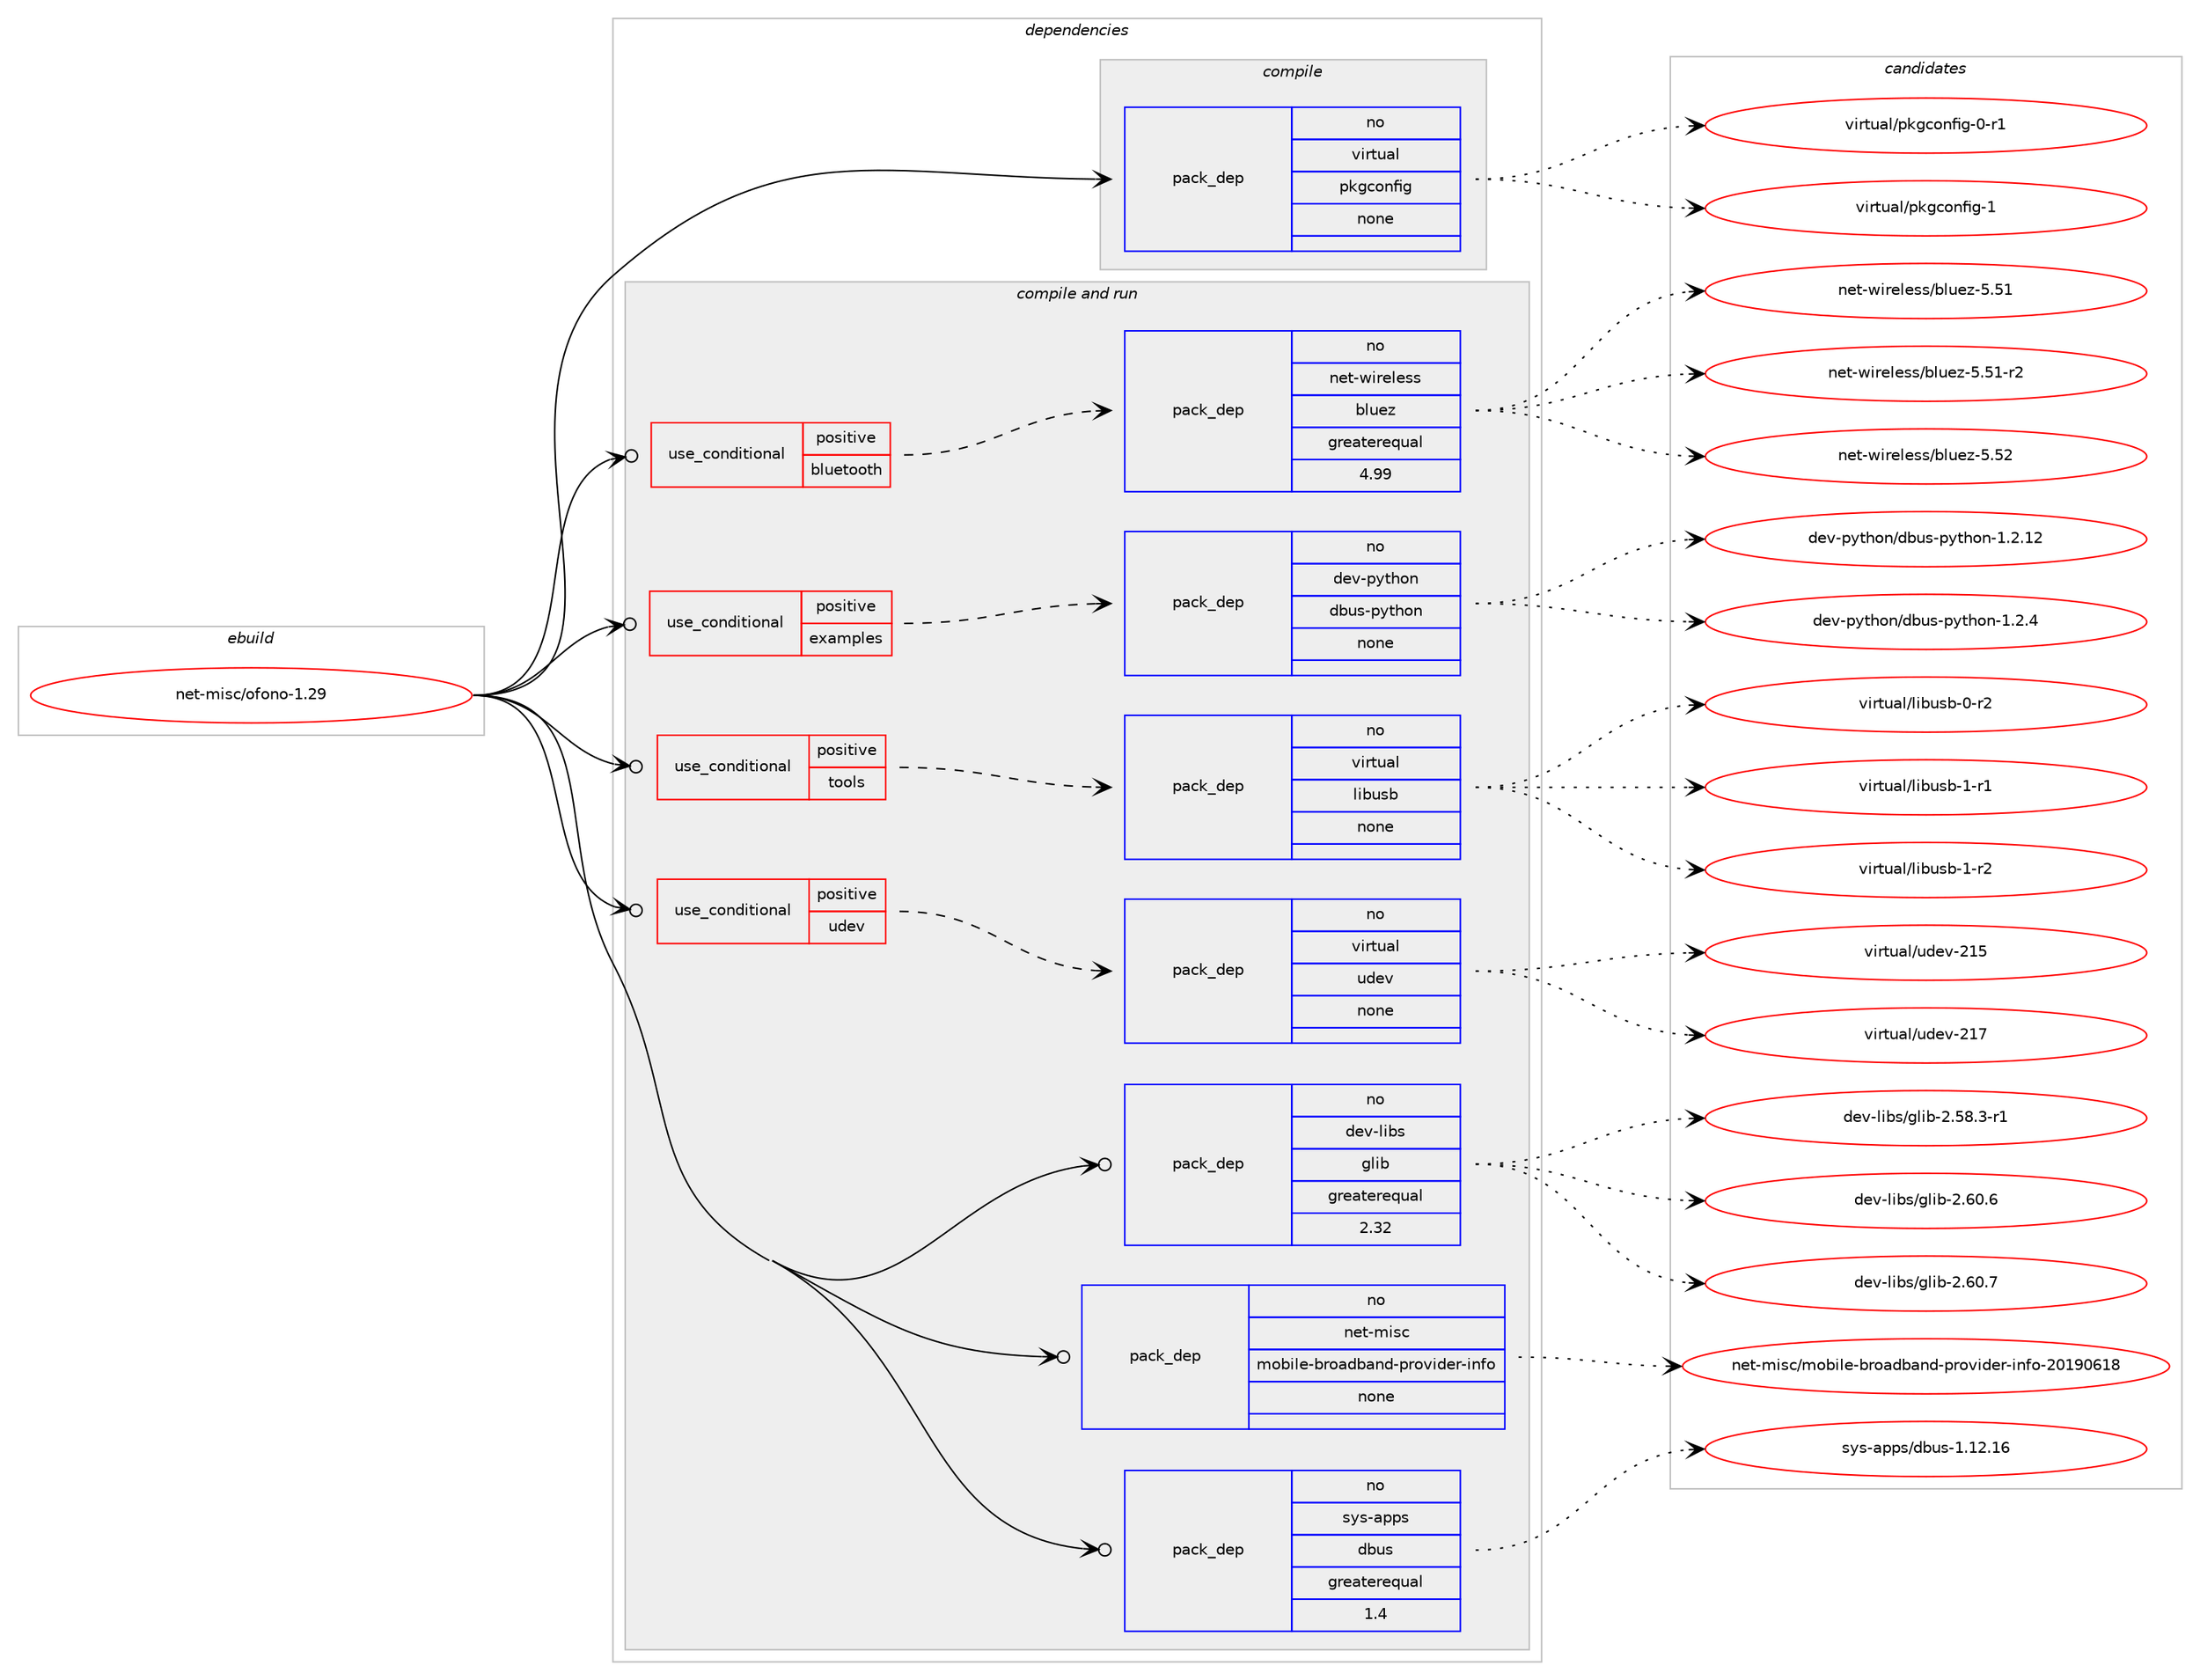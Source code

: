 digraph prolog {

# *************
# Graph options
# *************

newrank=true;
concentrate=true;
compound=true;
graph [rankdir=LR,fontname=Helvetica,fontsize=10,ranksep=1.5];#, ranksep=2.5, nodesep=0.2];
edge  [arrowhead=vee];
node  [fontname=Helvetica,fontsize=10];

# **********
# The ebuild
# **********

subgraph cluster_leftcol {
color=gray;
label=<<i>ebuild</i>>;
id [label="net-misc/ofono-1.29", color=red, width=4, href="../net-misc/ofono-1.29.svg"];
}

# ****************
# The dependencies
# ****************

subgraph cluster_midcol {
color=gray;
label=<<i>dependencies</i>>;
subgraph cluster_compile {
fillcolor="#eeeeee";
style=filled;
label=<<i>compile</i>>;
subgraph pack617028 {
dependency835400 [label=<<TABLE BORDER="0" CELLBORDER="1" CELLSPACING="0" CELLPADDING="4" WIDTH="220"><TR><TD ROWSPAN="6" CELLPADDING="30">pack_dep</TD></TR><TR><TD WIDTH="110">no</TD></TR><TR><TD>virtual</TD></TR><TR><TD>pkgconfig</TD></TR><TR><TD>none</TD></TR><TR><TD></TD></TR></TABLE>>, shape=none, color=blue];
}
id:e -> dependency835400:w [weight=20,style="solid",arrowhead="vee"];
}
subgraph cluster_compileandrun {
fillcolor="#eeeeee";
style=filled;
label=<<i>compile and run</i>>;
subgraph cond203706 {
dependency835401 [label=<<TABLE BORDER="0" CELLBORDER="1" CELLSPACING="0" CELLPADDING="4"><TR><TD ROWSPAN="3" CELLPADDING="10">use_conditional</TD></TR><TR><TD>positive</TD></TR><TR><TD>bluetooth</TD></TR></TABLE>>, shape=none, color=red];
subgraph pack617029 {
dependency835402 [label=<<TABLE BORDER="0" CELLBORDER="1" CELLSPACING="0" CELLPADDING="4" WIDTH="220"><TR><TD ROWSPAN="6" CELLPADDING="30">pack_dep</TD></TR><TR><TD WIDTH="110">no</TD></TR><TR><TD>net-wireless</TD></TR><TR><TD>bluez</TD></TR><TR><TD>greaterequal</TD></TR><TR><TD>4.99</TD></TR></TABLE>>, shape=none, color=blue];
}
dependency835401:e -> dependency835402:w [weight=20,style="dashed",arrowhead="vee"];
}
id:e -> dependency835401:w [weight=20,style="solid",arrowhead="odotvee"];
subgraph cond203707 {
dependency835403 [label=<<TABLE BORDER="0" CELLBORDER="1" CELLSPACING="0" CELLPADDING="4"><TR><TD ROWSPAN="3" CELLPADDING="10">use_conditional</TD></TR><TR><TD>positive</TD></TR><TR><TD>examples</TD></TR></TABLE>>, shape=none, color=red];
subgraph pack617030 {
dependency835404 [label=<<TABLE BORDER="0" CELLBORDER="1" CELLSPACING="0" CELLPADDING="4" WIDTH="220"><TR><TD ROWSPAN="6" CELLPADDING="30">pack_dep</TD></TR><TR><TD WIDTH="110">no</TD></TR><TR><TD>dev-python</TD></TR><TR><TD>dbus-python</TD></TR><TR><TD>none</TD></TR><TR><TD></TD></TR></TABLE>>, shape=none, color=blue];
}
dependency835403:e -> dependency835404:w [weight=20,style="dashed",arrowhead="vee"];
}
id:e -> dependency835403:w [weight=20,style="solid",arrowhead="odotvee"];
subgraph cond203708 {
dependency835405 [label=<<TABLE BORDER="0" CELLBORDER="1" CELLSPACING="0" CELLPADDING="4"><TR><TD ROWSPAN="3" CELLPADDING="10">use_conditional</TD></TR><TR><TD>positive</TD></TR><TR><TD>tools</TD></TR></TABLE>>, shape=none, color=red];
subgraph pack617031 {
dependency835406 [label=<<TABLE BORDER="0" CELLBORDER="1" CELLSPACING="0" CELLPADDING="4" WIDTH="220"><TR><TD ROWSPAN="6" CELLPADDING="30">pack_dep</TD></TR><TR><TD WIDTH="110">no</TD></TR><TR><TD>virtual</TD></TR><TR><TD>libusb</TD></TR><TR><TD>none</TD></TR><TR><TD></TD></TR></TABLE>>, shape=none, color=blue];
}
dependency835405:e -> dependency835406:w [weight=20,style="dashed",arrowhead="vee"];
}
id:e -> dependency835405:w [weight=20,style="solid",arrowhead="odotvee"];
subgraph cond203709 {
dependency835407 [label=<<TABLE BORDER="0" CELLBORDER="1" CELLSPACING="0" CELLPADDING="4"><TR><TD ROWSPAN="3" CELLPADDING="10">use_conditional</TD></TR><TR><TD>positive</TD></TR><TR><TD>udev</TD></TR></TABLE>>, shape=none, color=red];
subgraph pack617032 {
dependency835408 [label=<<TABLE BORDER="0" CELLBORDER="1" CELLSPACING="0" CELLPADDING="4" WIDTH="220"><TR><TD ROWSPAN="6" CELLPADDING="30">pack_dep</TD></TR><TR><TD WIDTH="110">no</TD></TR><TR><TD>virtual</TD></TR><TR><TD>udev</TD></TR><TR><TD>none</TD></TR><TR><TD></TD></TR></TABLE>>, shape=none, color=blue];
}
dependency835407:e -> dependency835408:w [weight=20,style="dashed",arrowhead="vee"];
}
id:e -> dependency835407:w [weight=20,style="solid",arrowhead="odotvee"];
subgraph pack617033 {
dependency835409 [label=<<TABLE BORDER="0" CELLBORDER="1" CELLSPACING="0" CELLPADDING="4" WIDTH="220"><TR><TD ROWSPAN="6" CELLPADDING="30">pack_dep</TD></TR><TR><TD WIDTH="110">no</TD></TR><TR><TD>dev-libs</TD></TR><TR><TD>glib</TD></TR><TR><TD>greaterequal</TD></TR><TR><TD>2.32</TD></TR></TABLE>>, shape=none, color=blue];
}
id:e -> dependency835409:w [weight=20,style="solid",arrowhead="odotvee"];
subgraph pack617034 {
dependency835410 [label=<<TABLE BORDER="0" CELLBORDER="1" CELLSPACING="0" CELLPADDING="4" WIDTH="220"><TR><TD ROWSPAN="6" CELLPADDING="30">pack_dep</TD></TR><TR><TD WIDTH="110">no</TD></TR><TR><TD>net-misc</TD></TR><TR><TD>mobile-broadband-provider-info</TD></TR><TR><TD>none</TD></TR><TR><TD></TD></TR></TABLE>>, shape=none, color=blue];
}
id:e -> dependency835410:w [weight=20,style="solid",arrowhead="odotvee"];
subgraph pack617035 {
dependency835411 [label=<<TABLE BORDER="0" CELLBORDER="1" CELLSPACING="0" CELLPADDING="4" WIDTH="220"><TR><TD ROWSPAN="6" CELLPADDING="30">pack_dep</TD></TR><TR><TD WIDTH="110">no</TD></TR><TR><TD>sys-apps</TD></TR><TR><TD>dbus</TD></TR><TR><TD>greaterequal</TD></TR><TR><TD>1.4</TD></TR></TABLE>>, shape=none, color=blue];
}
id:e -> dependency835411:w [weight=20,style="solid",arrowhead="odotvee"];
}
subgraph cluster_run {
fillcolor="#eeeeee";
style=filled;
label=<<i>run</i>>;
}
}

# **************
# The candidates
# **************

subgraph cluster_choices {
rank=same;
color=gray;
label=<<i>candidates</i>>;

subgraph choice617028 {
color=black;
nodesep=1;
choice11810511411611797108471121071039911111010210510345484511449 [label="virtual/pkgconfig-0-r1", color=red, width=4,href="../virtual/pkgconfig-0-r1.svg"];
choice1181051141161179710847112107103991111101021051034549 [label="virtual/pkgconfig-1", color=red, width=4,href="../virtual/pkgconfig-1.svg"];
dependency835400:e -> choice11810511411611797108471121071039911111010210510345484511449:w [style=dotted,weight="100"];
dependency835400:e -> choice1181051141161179710847112107103991111101021051034549:w [style=dotted,weight="100"];
}
subgraph choice617029 {
color=black;
nodesep=1;
choice1101011164511910511410110810111511547981081171011224553465349 [label="net-wireless/bluez-5.51", color=red, width=4,href="../net-wireless/bluez-5.51.svg"];
choice11010111645119105114101108101115115479810811710112245534653494511450 [label="net-wireless/bluez-5.51-r2", color=red, width=4,href="../net-wireless/bluez-5.51-r2.svg"];
choice1101011164511910511410110810111511547981081171011224553465350 [label="net-wireless/bluez-5.52", color=red, width=4,href="../net-wireless/bluez-5.52.svg"];
dependency835402:e -> choice1101011164511910511410110810111511547981081171011224553465349:w [style=dotted,weight="100"];
dependency835402:e -> choice11010111645119105114101108101115115479810811710112245534653494511450:w [style=dotted,weight="100"];
dependency835402:e -> choice1101011164511910511410110810111511547981081171011224553465350:w [style=dotted,weight="100"];
}
subgraph choice617030 {
color=black;
nodesep=1;
choice1001011184511212111610411111047100981171154511212111610411111045494650464950 [label="dev-python/dbus-python-1.2.12", color=red, width=4,href="../dev-python/dbus-python-1.2.12.svg"];
choice10010111845112121116104111110471009811711545112121116104111110454946504652 [label="dev-python/dbus-python-1.2.4", color=red, width=4,href="../dev-python/dbus-python-1.2.4.svg"];
dependency835404:e -> choice1001011184511212111610411111047100981171154511212111610411111045494650464950:w [style=dotted,weight="100"];
dependency835404:e -> choice10010111845112121116104111110471009811711545112121116104111110454946504652:w [style=dotted,weight="100"];
}
subgraph choice617031 {
color=black;
nodesep=1;
choice1181051141161179710847108105981171159845484511450 [label="virtual/libusb-0-r2", color=red, width=4,href="../virtual/libusb-0-r2.svg"];
choice1181051141161179710847108105981171159845494511449 [label="virtual/libusb-1-r1", color=red, width=4,href="../virtual/libusb-1-r1.svg"];
choice1181051141161179710847108105981171159845494511450 [label="virtual/libusb-1-r2", color=red, width=4,href="../virtual/libusb-1-r2.svg"];
dependency835406:e -> choice1181051141161179710847108105981171159845484511450:w [style=dotted,weight="100"];
dependency835406:e -> choice1181051141161179710847108105981171159845494511449:w [style=dotted,weight="100"];
dependency835406:e -> choice1181051141161179710847108105981171159845494511450:w [style=dotted,weight="100"];
}
subgraph choice617032 {
color=black;
nodesep=1;
choice118105114116117971084711710010111845504953 [label="virtual/udev-215", color=red, width=4,href="../virtual/udev-215.svg"];
choice118105114116117971084711710010111845504955 [label="virtual/udev-217", color=red, width=4,href="../virtual/udev-217.svg"];
dependency835408:e -> choice118105114116117971084711710010111845504953:w [style=dotted,weight="100"];
dependency835408:e -> choice118105114116117971084711710010111845504955:w [style=dotted,weight="100"];
}
subgraph choice617033 {
color=black;
nodesep=1;
choice10010111845108105981154710310810598455046535646514511449 [label="dev-libs/glib-2.58.3-r1", color=red, width=4,href="../dev-libs/glib-2.58.3-r1.svg"];
choice1001011184510810598115471031081059845504654484654 [label="dev-libs/glib-2.60.6", color=red, width=4,href="../dev-libs/glib-2.60.6.svg"];
choice1001011184510810598115471031081059845504654484655 [label="dev-libs/glib-2.60.7", color=red, width=4,href="../dev-libs/glib-2.60.7.svg"];
dependency835409:e -> choice10010111845108105981154710310810598455046535646514511449:w [style=dotted,weight="100"];
dependency835409:e -> choice1001011184510810598115471031081059845504654484654:w [style=dotted,weight="100"];
dependency835409:e -> choice1001011184510810598115471031081059845504654484655:w [style=dotted,weight="100"];
}
subgraph choice617034 {
color=black;
nodesep=1;
choice1101011164510910511599471091119810510810145981141119710098971101004511211411111810510010111445105110102111455048495748544956 [label="net-misc/mobile-broadband-provider-info-20190618", color=red, width=4,href="../net-misc/mobile-broadband-provider-info-20190618.svg"];
dependency835410:e -> choice1101011164510910511599471091119810510810145981141119710098971101004511211411111810510010111445105110102111455048495748544956:w [style=dotted,weight="100"];
}
subgraph choice617035 {
color=black;
nodesep=1;
choice115121115459711211211547100981171154549464950464954 [label="sys-apps/dbus-1.12.16", color=red, width=4,href="../sys-apps/dbus-1.12.16.svg"];
dependency835411:e -> choice115121115459711211211547100981171154549464950464954:w [style=dotted,weight="100"];
}
}

}
